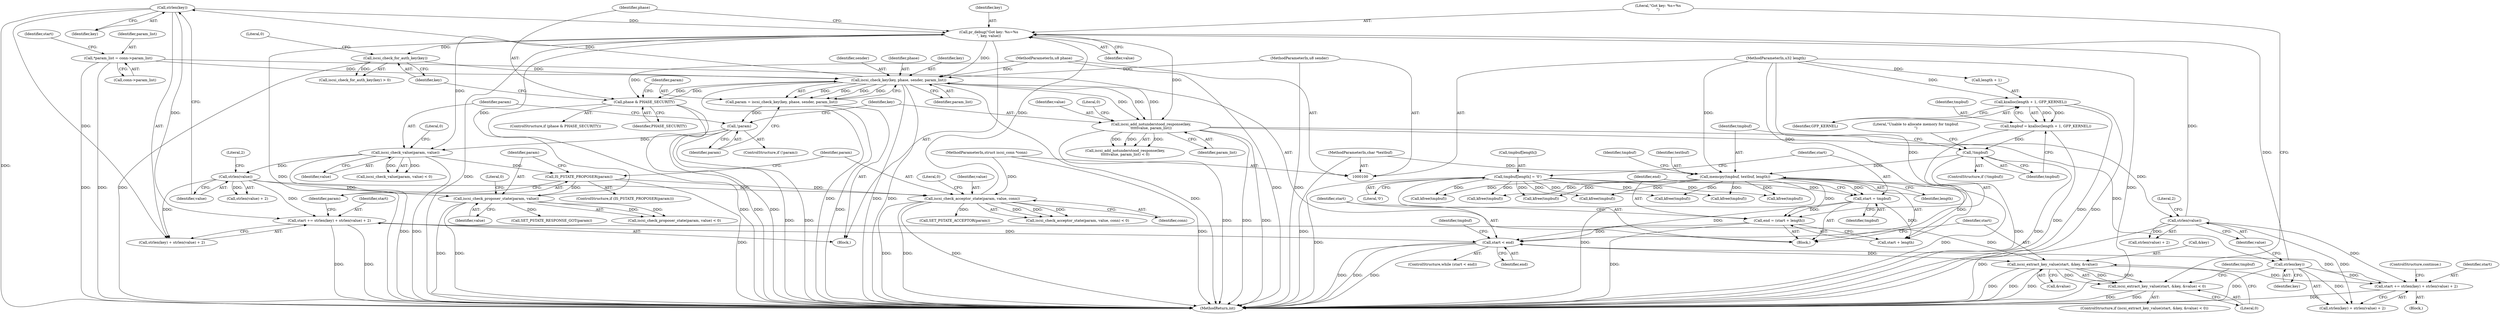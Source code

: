 digraph "0_linux_cea4dcfdad926a27a18e188720efe0f2c9403456_0@API" {
"1000243" [label="(Call,start += strlen(key) + strlen(value) + 2)"];
"1000246" [label="(Call,strlen(key))"];
"1000199" [label="(Call,iscsi_check_key(key, phase, sender, param_list))"];
"1000189" [label="(Call,iscsi_check_for_auth_key(key))"];
"1000178" [label="(Call,pr_debug(\"Got key: %s=%s\n\", key, value))"];
"1000224" [label="(Call,strlen(key))"];
"1000210" [label="(Call,iscsi_add_notunderstood_response(key,\n\t\t\t\t\tvalue, param_list))"];
"1000258" [label="(Call,iscsi_check_proposer_state(param, value))"];
"1000253" [label="(Call,IS_PSTATE_PROPOSER(param))"];
"1000233" [label="(Call,iscsi_check_value(param, value))"];
"1000205" [label="(Call,!param)"];
"1000197" [label="(Call,param = iscsi_check_key(key, phase, sender, param_list))"];
"1000249" [label="(Call,strlen(value))"];
"1000227" [label="(Call,strlen(value))"];
"1000274" [label="(Call,iscsi_check_acceptor_state(param, value, conn))"];
"1000105" [label="(MethodParameterIn,struct iscsi_conn *conn)"];
"1000183" [label="(Call,phase & PHASE_SECURITY)"];
"1000101" [label="(MethodParameterIn,u8 phase)"];
"1000102" [label="(MethodParameterIn,u8 sender)"];
"1000108" [label="(Call,*param_list = conn->param_list)"];
"1000165" [label="(Call,iscsi_extract_key_value(start, &key, &value))"];
"1000156" [label="(Call,start < end)"];
"1000221" [label="(Call,start += strlen(key) + strlen(value) + 2)"];
"1000243" [label="(Call,start += strlen(key) + strlen(value) + 2)"];
"1000147" [label="(Call,start = tmpbuf)"];
"1000138" [label="(Call,memcpy(tmpbuf, textbuf, length))"];
"1000130" [label="(Call,!tmpbuf)"];
"1000122" [label="(Call,tmpbuf = kzalloc(length + 1, GFP_KERNEL))"];
"1000124" [label="(Call,kzalloc(length + 1, GFP_KERNEL))"];
"1000104" [label="(MethodParameterIn,u32 length)"];
"1000103" [label="(MethodParameterIn,char *textbuf)"];
"1000142" [label="(Call,tmpbuf[length] = '\0')"];
"1000150" [label="(Call,end = (start + length))"];
"1000164" [label="(Call,iscsi_extract_key_value(start, &key, &value) < 0)"];
"1000263" [label="(Call,kfree(tmpbuf))"];
"1000274" [label="(Call,iscsi_check_acceptor_state(param, value, conn))"];
"1000150" [label="(Call,end = (start + length))"];
"1000249" [label="(Call,strlen(value))"];
"1000156" [label="(Call,start < end)"];
"1000245" [label="(Call,strlen(key) + strlen(value) + 2)"];
"1000191" [label="(Literal,0)"];
"1000116" [label="(Identifier,start)"];
"1000163" [label="(ControlStructure,if (iscsi_extract_key_value(start, &key, &value) < 0))"];
"1000257" [label="(Call,iscsi_check_proposer_state(param, value) < 0)"];
"1000250" [label="(Identifier,value)"];
"1000213" [label="(Identifier,param_list)"];
"1000280" [label="(Call,kfree(tmpbuf))"];
"1000199" [label="(Call,iscsi_check_key(key, phase, sender, param_list))"];
"1000232" [label="(Call,iscsi_check_value(param, value) < 0)"];
"1000179" [label="(Literal,\"Got key: %s=%s\n\")"];
"1000125" [label="(Call,length + 1)"];
"1000229" [label="(Literal,2)"];
"1000291" [label="(MethodReturn,int)"];
"1000165" [label="(Call,iscsi_extract_key_value(start, &key, &value))"];
"1000143" [label="(Call,tmpbuf[length])"];
"1000275" [label="(Identifier,param)"];
"1000254" [label="(Identifier,param)"];
"1000134" [label="(Literal,\"Unable to allocate memory for tmpbuf.\n\")"];
"1000230" [label="(ControlStructure,continue;)"];
"1000278" [label="(Literal,0)"];
"1000222" [label="(Identifier,start)"];
"1000147" [label="(Call,start = tmpbuf)"];
"1000183" [label="(Call,phase & PHASE_SECURITY)"];
"1000101" [label="(MethodParameterIn,u8 phase)"];
"1000212" [label="(Identifier,value)"];
"1000228" [label="(Identifier,value)"];
"1000123" [label="(Identifier,tmpbuf)"];
"1000185" [label="(Identifier,PHASE_SECURITY)"];
"1000166" [label="(Identifier,start)"];
"1000104" [label="(MethodParameterIn,u32 length)"];
"1000288" [label="(Identifier,tmpbuf)"];
"1000261" [label="(Literal,0)"];
"1000243" [label="(Call,start += strlen(key) + strlen(value) + 2)"];
"1000142" [label="(Call,tmpbuf[length] = '\0')"];
"1000277" [label="(Identifier,conn)"];
"1000203" [label="(Identifier,param_list)"];
"1000211" [label="(Identifier,key)"];
"1000148" [label="(Identifier,start)"];
"1000236" [label="(Literal,0)"];
"1000140" [label="(Identifier,textbuf)"];
"1000167" [label="(Call,&key)"];
"1000205" [label="(Call,!param)"];
"1000131" [label="(Identifier,tmpbuf)"];
"1000174" [label="(Identifier,tmpbuf)"];
"1000149" [label="(Identifier,tmpbuf)"];
"1000260" [label="(Identifier,value)"];
"1000164" [label="(Call,iscsi_extract_key_value(start, &key, &value) < 0)"];
"1000184" [label="(Identifier,phase)"];
"1000190" [label="(Identifier,key)"];
"1000182" [label="(ControlStructure,if (phase & PHASE_SECURITY))"];
"1000141" [label="(Identifier,length)"];
"1000233" [label="(Call,iscsi_check_value(param, value))"];
"1000151" [label="(Identifier,end)"];
"1000287" [label="(Call,kfree(tmpbuf))"];
"1000259" [label="(Identifier,param)"];
"1000221" [label="(Call,start += strlen(key) + strlen(value) + 2)"];
"1000139" [label="(Identifier,tmpbuf)"];
"1000244" [label="(Identifier,start)"];
"1000235" [label="(Identifier,value)"];
"1000207" [label="(Block,)"];
"1000251" [label="(Literal,2)"];
"1000268" [label="(Call,SET_PSTATE_RESPONSE_GOT(param))"];
"1000224" [label="(Call,strlen(key))"];
"1000157" [label="(Identifier,start)"];
"1000138" [label="(Call,memcpy(tmpbuf, textbuf, length))"];
"1000103" [label="(MethodParameterIn,char *textbuf)"];
"1000129" [label="(ControlStructure,if (!tmpbuf))"];
"1000128" [label="(Identifier,GFP_KERNEL)"];
"1000158" [label="(Identifier,end)"];
"1000225" [label="(Identifier,key)"];
"1000201" [label="(Identifier,phase)"];
"1000122" [label="(Call,tmpbuf = kzalloc(length + 1, GFP_KERNEL))"];
"1000130" [label="(Call,!tmpbuf)"];
"1000169" [label="(Call,&value)"];
"1000189" [label="(Call,iscsi_check_for_auth_key(key))"];
"1000247" [label="(Identifier,key)"];
"1000209" [label="(Call,iscsi_add_notunderstood_response(key,\n\t\t\t\t\tvalue, param_list) < 0)"];
"1000109" [label="(Identifier,param_list)"];
"1000188" [label="(Call,iscsi_check_for_auth_key(key) > 0)"];
"1000200" [label="(Identifier,key)"];
"1000181" [label="(Identifier,value)"];
"1000159" [label="(Block,)"];
"1000206" [label="(Identifier,param)"];
"1000110" [label="(Call,conn->param_list)"];
"1000180" [label="(Identifier,key)"];
"1000223" [label="(Call,strlen(key) + strlen(value) + 2)"];
"1000253" [label="(Call,IS_PSTATE_PROPOSER(param))"];
"1000144" [label="(Identifier,tmpbuf)"];
"1000234" [label="(Identifier,param)"];
"1000124" [label="(Call,kzalloc(length + 1, GFP_KERNEL))"];
"1000202" [label="(Identifier,sender)"];
"1000248" [label="(Call,strlen(value) + 2)"];
"1000246" [label="(Call,strlen(key))"];
"1000198" [label="(Identifier,param)"];
"1000197" [label="(Call,param = iscsi_check_key(key, phase, sender, param_list))"];
"1000273" [label="(Call,iscsi_check_acceptor_state(param, value, conn) < 0)"];
"1000146" [label="(Literal,'\0')"];
"1000155" [label="(ControlStructure,while (start < end))"];
"1000108" [label="(Call,*param_list = conn->param_list)"];
"1000204" [label="(ControlStructure,if (!param))"];
"1000214" [label="(Literal,0)"];
"1000216" [label="(Call,kfree(tmpbuf))"];
"1000210" [label="(Call,iscsi_add_notunderstood_response(key,\n\t\t\t\t\tvalue, param_list))"];
"1000258" [label="(Call,iscsi_check_proposer_state(param, value))"];
"1000102" [label="(MethodParameterIn,u8 sender)"];
"1000178" [label="(Call,pr_debug(\"Got key: %s=%s\n\", key, value))"];
"1000173" [label="(Call,kfree(tmpbuf))"];
"1000238" [label="(Call,kfree(tmpbuf))"];
"1000227" [label="(Call,strlen(value))"];
"1000105" [label="(MethodParameterIn,struct iscsi_conn *conn)"];
"1000285" [label="(Call,SET_PSTATE_ACCEPTOR(param))"];
"1000193" [label="(Call,kfree(tmpbuf))"];
"1000152" [label="(Call,start + length)"];
"1000252" [label="(ControlStructure,if (IS_PSTATE_PROPOSER(param)))"];
"1000276" [label="(Identifier,value)"];
"1000106" [label="(Block,)"];
"1000226" [label="(Call,strlen(value) + 2)"];
"1000171" [label="(Literal,0)"];
"1000243" -> "1000159"  [label="AST: "];
"1000243" -> "1000245"  [label="CFG: "];
"1000244" -> "1000243"  [label="AST: "];
"1000245" -> "1000243"  [label="AST: "];
"1000254" -> "1000243"  [label="CFG: "];
"1000243" -> "1000291"  [label="DDG: "];
"1000243" -> "1000291"  [label="DDG: "];
"1000243" -> "1000156"  [label="DDG: "];
"1000246" -> "1000243"  [label="DDG: "];
"1000249" -> "1000243"  [label="DDG: "];
"1000165" -> "1000243"  [label="DDG: "];
"1000246" -> "1000245"  [label="AST: "];
"1000246" -> "1000247"  [label="CFG: "];
"1000247" -> "1000246"  [label="AST: "];
"1000250" -> "1000246"  [label="CFG: "];
"1000246" -> "1000291"  [label="DDG: "];
"1000246" -> "1000178"  [label="DDG: "];
"1000246" -> "1000245"  [label="DDG: "];
"1000199" -> "1000246"  [label="DDG: "];
"1000199" -> "1000197"  [label="AST: "];
"1000199" -> "1000203"  [label="CFG: "];
"1000200" -> "1000199"  [label="AST: "];
"1000201" -> "1000199"  [label="AST: "];
"1000202" -> "1000199"  [label="AST: "];
"1000203" -> "1000199"  [label="AST: "];
"1000197" -> "1000199"  [label="CFG: "];
"1000199" -> "1000291"  [label="DDG: "];
"1000199" -> "1000291"  [label="DDG: "];
"1000199" -> "1000291"  [label="DDG: "];
"1000199" -> "1000291"  [label="DDG: "];
"1000199" -> "1000183"  [label="DDG: "];
"1000199" -> "1000197"  [label="DDG: "];
"1000199" -> "1000197"  [label="DDG: "];
"1000199" -> "1000197"  [label="DDG: "];
"1000199" -> "1000197"  [label="DDG: "];
"1000189" -> "1000199"  [label="DDG: "];
"1000178" -> "1000199"  [label="DDG: "];
"1000183" -> "1000199"  [label="DDG: "];
"1000101" -> "1000199"  [label="DDG: "];
"1000102" -> "1000199"  [label="DDG: "];
"1000210" -> "1000199"  [label="DDG: "];
"1000108" -> "1000199"  [label="DDG: "];
"1000199" -> "1000210"  [label="DDG: "];
"1000199" -> "1000210"  [label="DDG: "];
"1000189" -> "1000188"  [label="AST: "];
"1000189" -> "1000190"  [label="CFG: "];
"1000190" -> "1000189"  [label="AST: "];
"1000191" -> "1000189"  [label="CFG: "];
"1000189" -> "1000291"  [label="DDG: "];
"1000189" -> "1000188"  [label="DDG: "];
"1000178" -> "1000189"  [label="DDG: "];
"1000178" -> "1000159"  [label="AST: "];
"1000178" -> "1000181"  [label="CFG: "];
"1000179" -> "1000178"  [label="AST: "];
"1000180" -> "1000178"  [label="AST: "];
"1000181" -> "1000178"  [label="AST: "];
"1000184" -> "1000178"  [label="CFG: "];
"1000178" -> "1000291"  [label="DDG: "];
"1000178" -> "1000291"  [label="DDG: "];
"1000224" -> "1000178"  [label="DDG: "];
"1000258" -> "1000178"  [label="DDG: "];
"1000227" -> "1000178"  [label="DDG: "];
"1000274" -> "1000178"  [label="DDG: "];
"1000178" -> "1000210"  [label="DDG: "];
"1000178" -> "1000233"  [label="DDG: "];
"1000224" -> "1000223"  [label="AST: "];
"1000224" -> "1000225"  [label="CFG: "];
"1000225" -> "1000224"  [label="AST: "];
"1000228" -> "1000224"  [label="CFG: "];
"1000224" -> "1000291"  [label="DDG: "];
"1000224" -> "1000221"  [label="DDG: "];
"1000224" -> "1000223"  [label="DDG: "];
"1000210" -> "1000224"  [label="DDG: "];
"1000210" -> "1000209"  [label="AST: "];
"1000210" -> "1000213"  [label="CFG: "];
"1000211" -> "1000210"  [label="AST: "];
"1000212" -> "1000210"  [label="AST: "];
"1000213" -> "1000210"  [label="AST: "];
"1000214" -> "1000210"  [label="CFG: "];
"1000210" -> "1000291"  [label="DDG: "];
"1000210" -> "1000291"  [label="DDG: "];
"1000210" -> "1000291"  [label="DDG: "];
"1000210" -> "1000209"  [label="DDG: "];
"1000210" -> "1000209"  [label="DDG: "];
"1000210" -> "1000209"  [label="DDG: "];
"1000210" -> "1000227"  [label="DDG: "];
"1000258" -> "1000257"  [label="AST: "];
"1000258" -> "1000260"  [label="CFG: "];
"1000259" -> "1000258"  [label="AST: "];
"1000260" -> "1000258"  [label="AST: "];
"1000261" -> "1000258"  [label="CFG: "];
"1000258" -> "1000291"  [label="DDG: "];
"1000258" -> "1000291"  [label="DDG: "];
"1000258" -> "1000257"  [label="DDG: "];
"1000258" -> "1000257"  [label="DDG: "];
"1000253" -> "1000258"  [label="DDG: "];
"1000249" -> "1000258"  [label="DDG: "];
"1000258" -> "1000268"  [label="DDG: "];
"1000253" -> "1000252"  [label="AST: "];
"1000253" -> "1000254"  [label="CFG: "];
"1000254" -> "1000253"  [label="AST: "];
"1000259" -> "1000253"  [label="CFG: "];
"1000275" -> "1000253"  [label="CFG: "];
"1000253" -> "1000291"  [label="DDG: "];
"1000233" -> "1000253"  [label="DDG: "];
"1000253" -> "1000274"  [label="DDG: "];
"1000233" -> "1000232"  [label="AST: "];
"1000233" -> "1000235"  [label="CFG: "];
"1000234" -> "1000233"  [label="AST: "];
"1000235" -> "1000233"  [label="AST: "];
"1000236" -> "1000233"  [label="CFG: "];
"1000233" -> "1000291"  [label="DDG: "];
"1000233" -> "1000291"  [label="DDG: "];
"1000233" -> "1000232"  [label="DDG: "];
"1000233" -> "1000232"  [label="DDG: "];
"1000205" -> "1000233"  [label="DDG: "];
"1000233" -> "1000249"  [label="DDG: "];
"1000205" -> "1000204"  [label="AST: "];
"1000205" -> "1000206"  [label="CFG: "];
"1000206" -> "1000205"  [label="AST: "];
"1000211" -> "1000205"  [label="CFG: "];
"1000234" -> "1000205"  [label="CFG: "];
"1000205" -> "1000291"  [label="DDG: "];
"1000205" -> "1000291"  [label="DDG: "];
"1000197" -> "1000205"  [label="DDG: "];
"1000197" -> "1000159"  [label="AST: "];
"1000198" -> "1000197"  [label="AST: "];
"1000206" -> "1000197"  [label="CFG: "];
"1000197" -> "1000291"  [label="DDG: "];
"1000249" -> "1000248"  [label="AST: "];
"1000249" -> "1000250"  [label="CFG: "];
"1000250" -> "1000249"  [label="AST: "];
"1000251" -> "1000249"  [label="CFG: "];
"1000249" -> "1000245"  [label="DDG: "];
"1000249" -> "1000248"  [label="DDG: "];
"1000249" -> "1000274"  [label="DDG: "];
"1000227" -> "1000226"  [label="AST: "];
"1000227" -> "1000228"  [label="CFG: "];
"1000228" -> "1000227"  [label="AST: "];
"1000229" -> "1000227"  [label="CFG: "];
"1000227" -> "1000291"  [label="DDG: "];
"1000227" -> "1000221"  [label="DDG: "];
"1000227" -> "1000223"  [label="DDG: "];
"1000227" -> "1000226"  [label="DDG: "];
"1000274" -> "1000273"  [label="AST: "];
"1000274" -> "1000277"  [label="CFG: "];
"1000275" -> "1000274"  [label="AST: "];
"1000276" -> "1000274"  [label="AST: "];
"1000277" -> "1000274"  [label="AST: "];
"1000278" -> "1000274"  [label="CFG: "];
"1000274" -> "1000291"  [label="DDG: "];
"1000274" -> "1000291"  [label="DDG: "];
"1000274" -> "1000291"  [label="DDG: "];
"1000274" -> "1000273"  [label="DDG: "];
"1000274" -> "1000273"  [label="DDG: "];
"1000274" -> "1000273"  [label="DDG: "];
"1000105" -> "1000274"  [label="DDG: "];
"1000274" -> "1000285"  [label="DDG: "];
"1000105" -> "1000100"  [label="AST: "];
"1000105" -> "1000291"  [label="DDG: "];
"1000183" -> "1000182"  [label="AST: "];
"1000183" -> "1000185"  [label="CFG: "];
"1000184" -> "1000183"  [label="AST: "];
"1000185" -> "1000183"  [label="AST: "];
"1000190" -> "1000183"  [label="CFG: "];
"1000198" -> "1000183"  [label="CFG: "];
"1000183" -> "1000291"  [label="DDG: "];
"1000183" -> "1000291"  [label="DDG: "];
"1000183" -> "1000291"  [label="DDG: "];
"1000101" -> "1000183"  [label="DDG: "];
"1000101" -> "1000100"  [label="AST: "];
"1000101" -> "1000291"  [label="DDG: "];
"1000102" -> "1000100"  [label="AST: "];
"1000102" -> "1000291"  [label="DDG: "];
"1000108" -> "1000106"  [label="AST: "];
"1000108" -> "1000110"  [label="CFG: "];
"1000109" -> "1000108"  [label="AST: "];
"1000110" -> "1000108"  [label="AST: "];
"1000116" -> "1000108"  [label="CFG: "];
"1000108" -> "1000291"  [label="DDG: "];
"1000108" -> "1000291"  [label="DDG: "];
"1000165" -> "1000164"  [label="AST: "];
"1000165" -> "1000169"  [label="CFG: "];
"1000166" -> "1000165"  [label="AST: "];
"1000167" -> "1000165"  [label="AST: "];
"1000169" -> "1000165"  [label="AST: "];
"1000171" -> "1000165"  [label="CFG: "];
"1000165" -> "1000291"  [label="DDG: "];
"1000165" -> "1000291"  [label="DDG: "];
"1000165" -> "1000291"  [label="DDG: "];
"1000165" -> "1000164"  [label="DDG: "];
"1000165" -> "1000164"  [label="DDG: "];
"1000165" -> "1000164"  [label="DDG: "];
"1000156" -> "1000165"  [label="DDG: "];
"1000165" -> "1000221"  [label="DDG: "];
"1000156" -> "1000155"  [label="AST: "];
"1000156" -> "1000158"  [label="CFG: "];
"1000157" -> "1000156"  [label="AST: "];
"1000158" -> "1000156"  [label="AST: "];
"1000166" -> "1000156"  [label="CFG: "];
"1000288" -> "1000156"  [label="CFG: "];
"1000156" -> "1000291"  [label="DDG: "];
"1000156" -> "1000291"  [label="DDG: "];
"1000156" -> "1000291"  [label="DDG: "];
"1000221" -> "1000156"  [label="DDG: "];
"1000147" -> "1000156"  [label="DDG: "];
"1000150" -> "1000156"  [label="DDG: "];
"1000221" -> "1000207"  [label="AST: "];
"1000221" -> "1000223"  [label="CFG: "];
"1000222" -> "1000221"  [label="AST: "];
"1000223" -> "1000221"  [label="AST: "];
"1000230" -> "1000221"  [label="CFG: "];
"1000221" -> "1000291"  [label="DDG: "];
"1000147" -> "1000106"  [label="AST: "];
"1000147" -> "1000149"  [label="CFG: "];
"1000148" -> "1000147"  [label="AST: "];
"1000149" -> "1000147"  [label="AST: "];
"1000151" -> "1000147"  [label="CFG: "];
"1000138" -> "1000147"  [label="DDG: "];
"1000142" -> "1000147"  [label="DDG: "];
"1000147" -> "1000150"  [label="DDG: "];
"1000147" -> "1000152"  [label="DDG: "];
"1000138" -> "1000106"  [label="AST: "];
"1000138" -> "1000141"  [label="CFG: "];
"1000139" -> "1000138"  [label="AST: "];
"1000140" -> "1000138"  [label="AST: "];
"1000141" -> "1000138"  [label="AST: "];
"1000144" -> "1000138"  [label="CFG: "];
"1000138" -> "1000291"  [label="DDG: "];
"1000138" -> "1000291"  [label="DDG: "];
"1000130" -> "1000138"  [label="DDG: "];
"1000103" -> "1000138"  [label="DDG: "];
"1000104" -> "1000138"  [label="DDG: "];
"1000138" -> "1000150"  [label="DDG: "];
"1000138" -> "1000152"  [label="DDG: "];
"1000138" -> "1000173"  [label="DDG: "];
"1000138" -> "1000193"  [label="DDG: "];
"1000138" -> "1000216"  [label="DDG: "];
"1000138" -> "1000238"  [label="DDG: "];
"1000138" -> "1000263"  [label="DDG: "];
"1000138" -> "1000280"  [label="DDG: "];
"1000138" -> "1000287"  [label="DDG: "];
"1000130" -> "1000129"  [label="AST: "];
"1000130" -> "1000131"  [label="CFG: "];
"1000131" -> "1000130"  [label="AST: "];
"1000134" -> "1000130"  [label="CFG: "];
"1000139" -> "1000130"  [label="CFG: "];
"1000130" -> "1000291"  [label="DDG: "];
"1000130" -> "1000291"  [label="DDG: "];
"1000122" -> "1000130"  [label="DDG: "];
"1000122" -> "1000106"  [label="AST: "];
"1000122" -> "1000124"  [label="CFG: "];
"1000123" -> "1000122"  [label="AST: "];
"1000124" -> "1000122"  [label="AST: "];
"1000131" -> "1000122"  [label="CFG: "];
"1000122" -> "1000291"  [label="DDG: "];
"1000124" -> "1000122"  [label="DDG: "];
"1000124" -> "1000122"  [label="DDG: "];
"1000124" -> "1000128"  [label="CFG: "];
"1000125" -> "1000124"  [label="AST: "];
"1000128" -> "1000124"  [label="AST: "];
"1000124" -> "1000291"  [label="DDG: "];
"1000124" -> "1000291"  [label="DDG: "];
"1000104" -> "1000124"  [label="DDG: "];
"1000104" -> "1000100"  [label="AST: "];
"1000104" -> "1000291"  [label="DDG: "];
"1000104" -> "1000125"  [label="DDG: "];
"1000104" -> "1000150"  [label="DDG: "];
"1000104" -> "1000152"  [label="DDG: "];
"1000103" -> "1000100"  [label="AST: "];
"1000103" -> "1000291"  [label="DDG: "];
"1000142" -> "1000106"  [label="AST: "];
"1000142" -> "1000146"  [label="CFG: "];
"1000143" -> "1000142"  [label="AST: "];
"1000146" -> "1000142"  [label="AST: "];
"1000148" -> "1000142"  [label="CFG: "];
"1000142" -> "1000291"  [label="DDG: "];
"1000142" -> "1000173"  [label="DDG: "];
"1000142" -> "1000193"  [label="DDG: "];
"1000142" -> "1000216"  [label="DDG: "];
"1000142" -> "1000238"  [label="DDG: "];
"1000142" -> "1000263"  [label="DDG: "];
"1000142" -> "1000280"  [label="DDG: "];
"1000142" -> "1000287"  [label="DDG: "];
"1000150" -> "1000106"  [label="AST: "];
"1000150" -> "1000152"  [label="CFG: "];
"1000151" -> "1000150"  [label="AST: "];
"1000152" -> "1000150"  [label="AST: "];
"1000157" -> "1000150"  [label="CFG: "];
"1000150" -> "1000291"  [label="DDG: "];
"1000164" -> "1000163"  [label="AST: "];
"1000164" -> "1000171"  [label="CFG: "];
"1000171" -> "1000164"  [label="AST: "];
"1000174" -> "1000164"  [label="CFG: "];
"1000179" -> "1000164"  [label="CFG: "];
"1000164" -> "1000291"  [label="DDG: "];
"1000164" -> "1000291"  [label="DDG: "];
}
